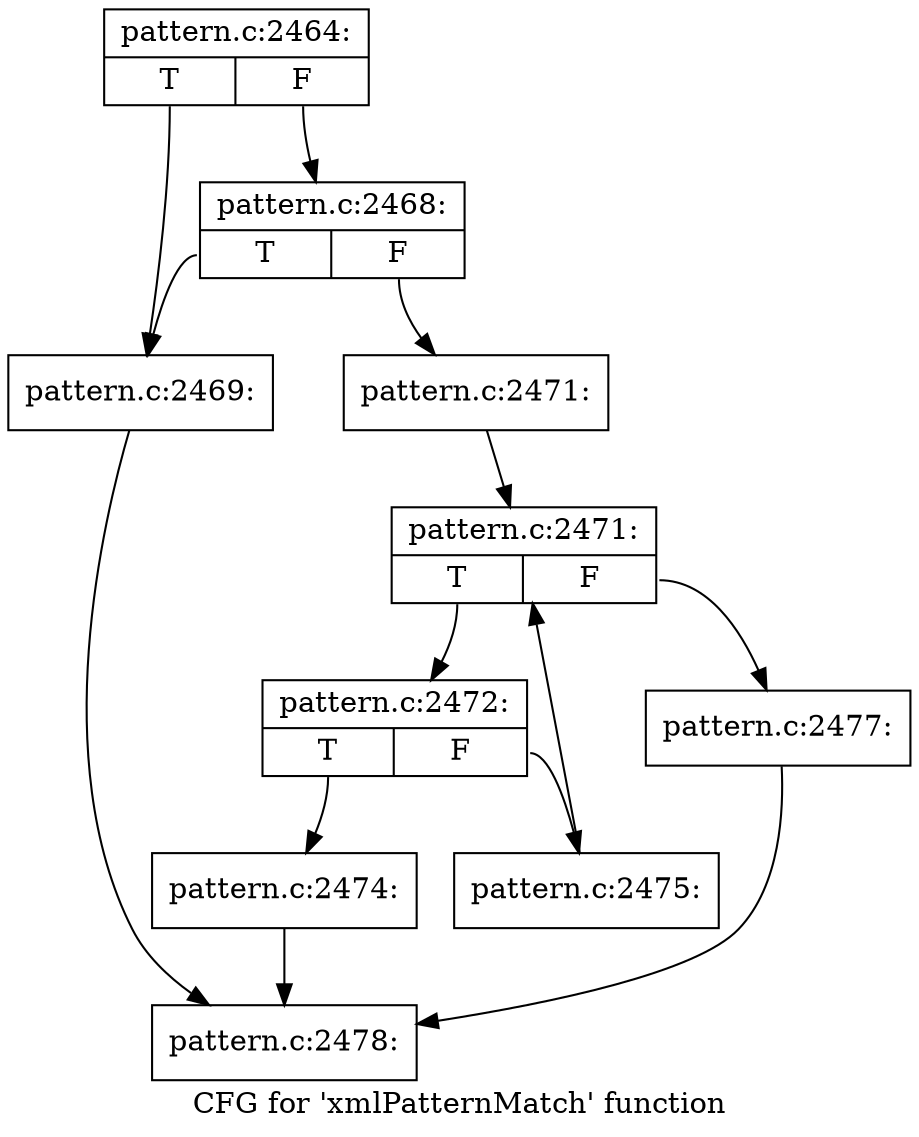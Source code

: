 digraph "CFG for 'xmlPatternMatch' function" {
	label="CFG for 'xmlPatternMatch' function";

	Node0x55c8a1111ed0 [shape=record,label="{pattern.c:2464:|{<s0>T|<s1>F}}"];
	Node0x55c8a1111ed0:s0 -> Node0x55c8a112d110;
	Node0x55c8a1111ed0:s1 -> Node0x55c8a112d250;
	Node0x55c8a112d250 [shape=record,label="{pattern.c:2468:|{<s0>T|<s1>F}}"];
	Node0x55c8a112d250:s0 -> Node0x55c8a112d110;
	Node0x55c8a112d250:s1 -> Node0x55c8a111f640;
	Node0x55c8a112d110 [shape=record,label="{pattern.c:2469:}"];
	Node0x55c8a112d110 -> Node0x55c8a112d360;
	Node0x55c8a111f640 [shape=record,label="{pattern.c:2471:}"];
	Node0x55c8a111f640 -> Node0x55c8a112ef80;
	Node0x55c8a112ef80 [shape=record,label="{pattern.c:2471:|{<s0>T|<s1>F}}"];
	Node0x55c8a112ef80:s0 -> Node0x55c8a112f340;
	Node0x55c8a112ef80:s1 -> Node0x55c8a112f160;
	Node0x55c8a112f340 [shape=record,label="{pattern.c:2472:|{<s0>T|<s1>F}}"];
	Node0x55c8a112f340:s0 -> Node0x55c8a112fcf0;
	Node0x55c8a112f340:s1 -> Node0x55c8a112fd40;
	Node0x55c8a112fcf0 [shape=record,label="{pattern.c:2474:}"];
	Node0x55c8a112fcf0 -> Node0x55c8a112d360;
	Node0x55c8a112fd40 [shape=record,label="{pattern.c:2475:}"];
	Node0x55c8a112fd40 -> Node0x55c8a112ef80;
	Node0x55c8a112f160 [shape=record,label="{pattern.c:2477:}"];
	Node0x55c8a112f160 -> Node0x55c8a112d360;
	Node0x55c8a112d360 [shape=record,label="{pattern.c:2478:}"];
}
